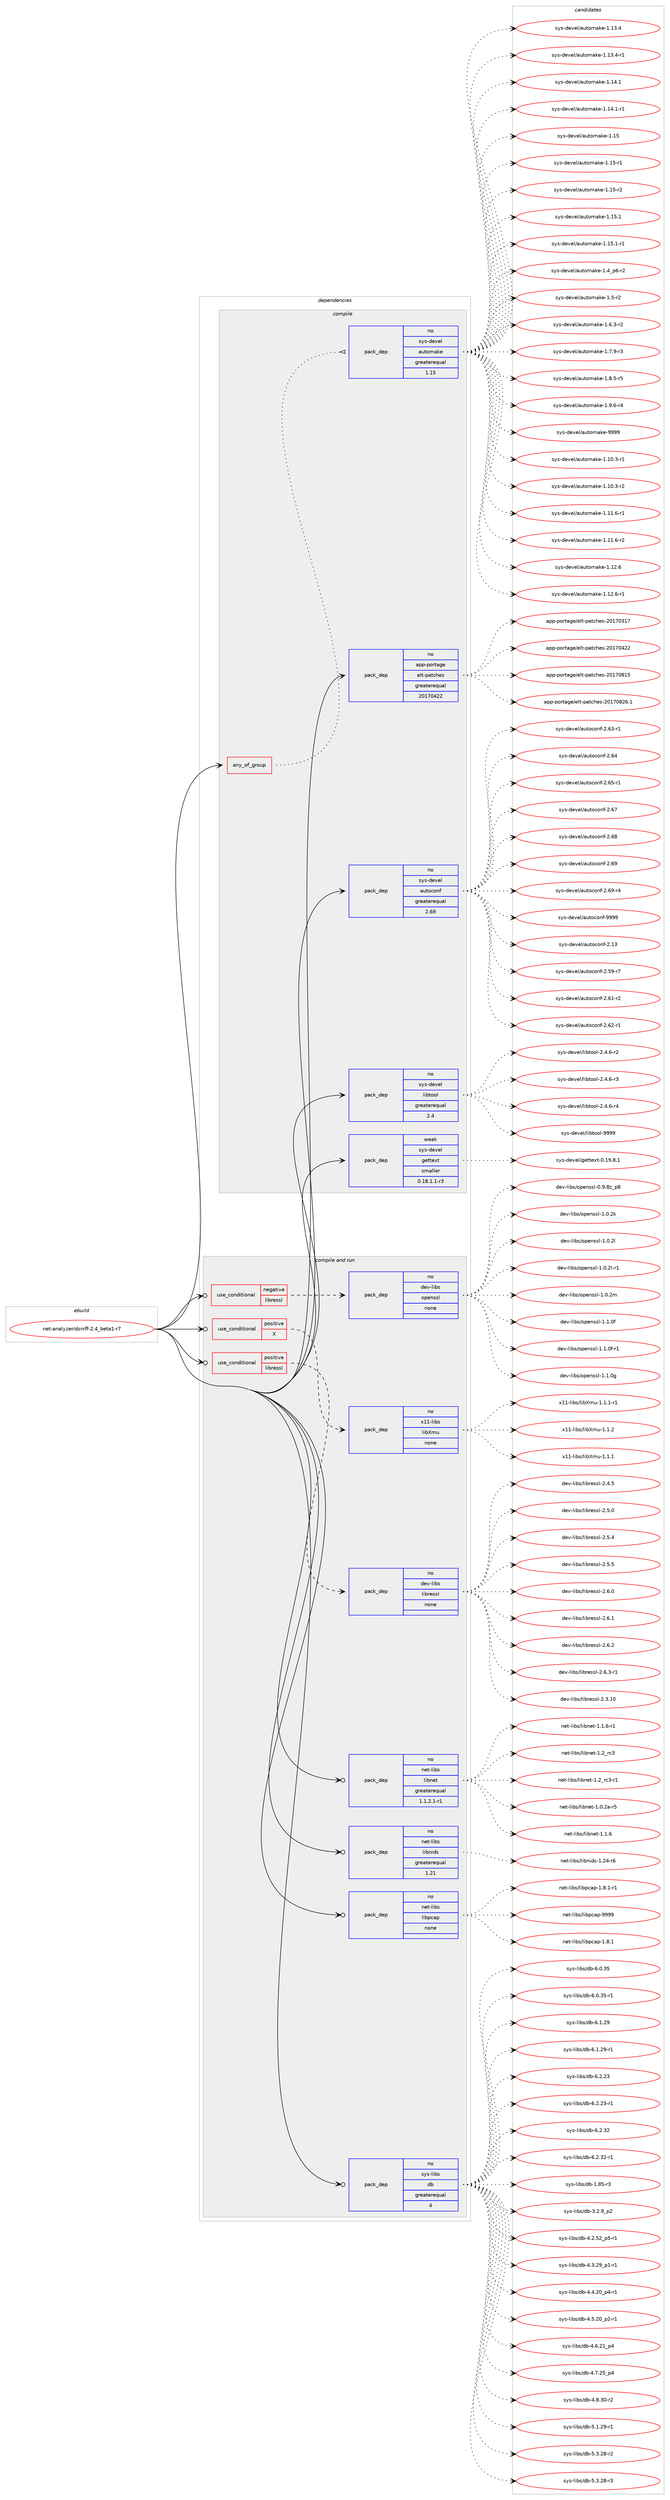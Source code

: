 digraph prolog {

# *************
# Graph options
# *************

newrank=true;
concentrate=true;
compound=true;
graph [rankdir=LR,fontname=Helvetica,fontsize=10,ranksep=1.5];#, ranksep=2.5, nodesep=0.2];
edge  [arrowhead=vee];
node  [fontname=Helvetica,fontsize=10];

# **********
# The ebuild
# **********

subgraph cluster_leftcol {
color=gray;
rank=same;
label=<<i>ebuild</i>>;
id [label="net-analyzer/dsniff-2.4_beta1-r7", color=red, width=4, href="../net-analyzer/dsniff-2.4_beta1-r7.svg"];
}

# ****************
# The dependencies
# ****************

subgraph cluster_midcol {
color=gray;
label=<<i>dependencies</i>>;
subgraph cluster_compile {
fillcolor="#eeeeee";
style=filled;
label=<<i>compile</i>>;
subgraph any6289 {
dependency399036 [label=<<TABLE BORDER="0" CELLBORDER="1" CELLSPACING="0" CELLPADDING="4"><TR><TD CELLPADDING="10">any_of_group</TD></TR></TABLE>>, shape=none, color=red];subgraph pack294093 {
dependency399037 [label=<<TABLE BORDER="0" CELLBORDER="1" CELLSPACING="0" CELLPADDING="4" WIDTH="220"><TR><TD ROWSPAN="6" CELLPADDING="30">pack_dep</TD></TR><TR><TD WIDTH="110">no</TD></TR><TR><TD>sys-devel</TD></TR><TR><TD>automake</TD></TR><TR><TD>greaterequal</TD></TR><TR><TD>1.15</TD></TR></TABLE>>, shape=none, color=blue];
}
dependency399036:e -> dependency399037:w [weight=20,style="dotted",arrowhead="oinv"];
}
id:e -> dependency399036:w [weight=20,style="solid",arrowhead="vee"];
subgraph pack294094 {
dependency399038 [label=<<TABLE BORDER="0" CELLBORDER="1" CELLSPACING="0" CELLPADDING="4" WIDTH="220"><TR><TD ROWSPAN="6" CELLPADDING="30">pack_dep</TD></TR><TR><TD WIDTH="110">no</TD></TR><TR><TD>app-portage</TD></TR><TR><TD>elt-patches</TD></TR><TR><TD>greaterequal</TD></TR><TR><TD>20170422</TD></TR></TABLE>>, shape=none, color=blue];
}
id:e -> dependency399038:w [weight=20,style="solid",arrowhead="vee"];
subgraph pack294095 {
dependency399039 [label=<<TABLE BORDER="0" CELLBORDER="1" CELLSPACING="0" CELLPADDING="4" WIDTH="220"><TR><TD ROWSPAN="6" CELLPADDING="30">pack_dep</TD></TR><TR><TD WIDTH="110">no</TD></TR><TR><TD>sys-devel</TD></TR><TR><TD>autoconf</TD></TR><TR><TD>greaterequal</TD></TR><TR><TD>2.69</TD></TR></TABLE>>, shape=none, color=blue];
}
id:e -> dependency399039:w [weight=20,style="solid",arrowhead="vee"];
subgraph pack294096 {
dependency399040 [label=<<TABLE BORDER="0" CELLBORDER="1" CELLSPACING="0" CELLPADDING="4" WIDTH="220"><TR><TD ROWSPAN="6" CELLPADDING="30">pack_dep</TD></TR><TR><TD WIDTH="110">no</TD></TR><TR><TD>sys-devel</TD></TR><TR><TD>libtool</TD></TR><TR><TD>greaterequal</TD></TR><TR><TD>2.4</TD></TR></TABLE>>, shape=none, color=blue];
}
id:e -> dependency399040:w [weight=20,style="solid",arrowhead="vee"];
subgraph pack294097 {
dependency399041 [label=<<TABLE BORDER="0" CELLBORDER="1" CELLSPACING="0" CELLPADDING="4" WIDTH="220"><TR><TD ROWSPAN="6" CELLPADDING="30">pack_dep</TD></TR><TR><TD WIDTH="110">weak</TD></TR><TR><TD>sys-devel</TD></TR><TR><TD>gettext</TD></TR><TR><TD>smaller</TD></TR><TR><TD>0.18.1.1-r3</TD></TR></TABLE>>, shape=none, color=blue];
}
id:e -> dependency399041:w [weight=20,style="solid",arrowhead="vee"];
}
subgraph cluster_compileandrun {
fillcolor="#eeeeee";
style=filled;
label=<<i>compile and run</i>>;
subgraph cond98470 {
dependency399042 [label=<<TABLE BORDER="0" CELLBORDER="1" CELLSPACING="0" CELLPADDING="4"><TR><TD ROWSPAN="3" CELLPADDING="10">use_conditional</TD></TR><TR><TD>negative</TD></TR><TR><TD>libressl</TD></TR></TABLE>>, shape=none, color=red];
subgraph pack294098 {
dependency399043 [label=<<TABLE BORDER="0" CELLBORDER="1" CELLSPACING="0" CELLPADDING="4" WIDTH="220"><TR><TD ROWSPAN="6" CELLPADDING="30">pack_dep</TD></TR><TR><TD WIDTH="110">no</TD></TR><TR><TD>dev-libs</TD></TR><TR><TD>openssl</TD></TR><TR><TD>none</TD></TR><TR><TD></TD></TR></TABLE>>, shape=none, color=blue];
}
dependency399042:e -> dependency399043:w [weight=20,style="dashed",arrowhead="vee"];
}
id:e -> dependency399042:w [weight=20,style="solid",arrowhead="odotvee"];
subgraph cond98471 {
dependency399044 [label=<<TABLE BORDER="0" CELLBORDER="1" CELLSPACING="0" CELLPADDING="4"><TR><TD ROWSPAN="3" CELLPADDING="10">use_conditional</TD></TR><TR><TD>positive</TD></TR><TR><TD>X</TD></TR></TABLE>>, shape=none, color=red];
subgraph pack294099 {
dependency399045 [label=<<TABLE BORDER="0" CELLBORDER="1" CELLSPACING="0" CELLPADDING="4" WIDTH="220"><TR><TD ROWSPAN="6" CELLPADDING="30">pack_dep</TD></TR><TR><TD WIDTH="110">no</TD></TR><TR><TD>x11-libs</TD></TR><TR><TD>libXmu</TD></TR><TR><TD>none</TD></TR><TR><TD></TD></TR></TABLE>>, shape=none, color=blue];
}
dependency399044:e -> dependency399045:w [weight=20,style="dashed",arrowhead="vee"];
}
id:e -> dependency399044:w [weight=20,style="solid",arrowhead="odotvee"];
subgraph cond98472 {
dependency399046 [label=<<TABLE BORDER="0" CELLBORDER="1" CELLSPACING="0" CELLPADDING="4"><TR><TD ROWSPAN="3" CELLPADDING="10">use_conditional</TD></TR><TR><TD>positive</TD></TR><TR><TD>libressl</TD></TR></TABLE>>, shape=none, color=red];
subgraph pack294100 {
dependency399047 [label=<<TABLE BORDER="0" CELLBORDER="1" CELLSPACING="0" CELLPADDING="4" WIDTH="220"><TR><TD ROWSPAN="6" CELLPADDING="30">pack_dep</TD></TR><TR><TD WIDTH="110">no</TD></TR><TR><TD>dev-libs</TD></TR><TR><TD>libressl</TD></TR><TR><TD>none</TD></TR><TR><TD></TD></TR></TABLE>>, shape=none, color=blue];
}
dependency399046:e -> dependency399047:w [weight=20,style="dashed",arrowhead="vee"];
}
id:e -> dependency399046:w [weight=20,style="solid",arrowhead="odotvee"];
subgraph pack294101 {
dependency399048 [label=<<TABLE BORDER="0" CELLBORDER="1" CELLSPACING="0" CELLPADDING="4" WIDTH="220"><TR><TD ROWSPAN="6" CELLPADDING="30">pack_dep</TD></TR><TR><TD WIDTH="110">no</TD></TR><TR><TD>net-libs</TD></TR><TR><TD>libnet</TD></TR><TR><TD>greaterequal</TD></TR><TR><TD>1.1.2.1-r1</TD></TR></TABLE>>, shape=none, color=blue];
}
id:e -> dependency399048:w [weight=20,style="solid",arrowhead="odotvee"];
subgraph pack294102 {
dependency399049 [label=<<TABLE BORDER="0" CELLBORDER="1" CELLSPACING="0" CELLPADDING="4" WIDTH="220"><TR><TD ROWSPAN="6" CELLPADDING="30">pack_dep</TD></TR><TR><TD WIDTH="110">no</TD></TR><TR><TD>net-libs</TD></TR><TR><TD>libnids</TD></TR><TR><TD>greaterequal</TD></TR><TR><TD>1.21</TD></TR></TABLE>>, shape=none, color=blue];
}
id:e -> dependency399049:w [weight=20,style="solid",arrowhead="odotvee"];
subgraph pack294103 {
dependency399050 [label=<<TABLE BORDER="0" CELLBORDER="1" CELLSPACING="0" CELLPADDING="4" WIDTH="220"><TR><TD ROWSPAN="6" CELLPADDING="30">pack_dep</TD></TR><TR><TD WIDTH="110">no</TD></TR><TR><TD>net-libs</TD></TR><TR><TD>libpcap</TD></TR><TR><TD>none</TD></TR><TR><TD></TD></TR></TABLE>>, shape=none, color=blue];
}
id:e -> dependency399050:w [weight=20,style="solid",arrowhead="odotvee"];
subgraph pack294104 {
dependency399051 [label=<<TABLE BORDER="0" CELLBORDER="1" CELLSPACING="0" CELLPADDING="4" WIDTH="220"><TR><TD ROWSPAN="6" CELLPADDING="30">pack_dep</TD></TR><TR><TD WIDTH="110">no</TD></TR><TR><TD>sys-libs</TD></TR><TR><TD>db</TD></TR><TR><TD>greaterequal</TD></TR><TR><TD>4</TD></TR></TABLE>>, shape=none, color=blue];
}
id:e -> dependency399051:w [weight=20,style="solid",arrowhead="odotvee"];
}
subgraph cluster_run {
fillcolor="#eeeeee";
style=filled;
label=<<i>run</i>>;
}
}

# **************
# The candidates
# **************

subgraph cluster_choices {
rank=same;
color=gray;
label=<<i>candidates</i>>;

subgraph choice294093 {
color=black;
nodesep=1;
choice11512111545100101118101108479711711611110997107101454946494846514511449 [label="sys-devel/automake-1.10.3-r1", color=red, width=4,href="../sys-devel/automake-1.10.3-r1.svg"];
choice11512111545100101118101108479711711611110997107101454946494846514511450 [label="sys-devel/automake-1.10.3-r2", color=red, width=4,href="../sys-devel/automake-1.10.3-r2.svg"];
choice11512111545100101118101108479711711611110997107101454946494946544511449 [label="sys-devel/automake-1.11.6-r1", color=red, width=4,href="../sys-devel/automake-1.11.6-r1.svg"];
choice11512111545100101118101108479711711611110997107101454946494946544511450 [label="sys-devel/automake-1.11.6-r2", color=red, width=4,href="../sys-devel/automake-1.11.6-r2.svg"];
choice1151211154510010111810110847971171161111099710710145494649504654 [label="sys-devel/automake-1.12.6", color=red, width=4,href="../sys-devel/automake-1.12.6.svg"];
choice11512111545100101118101108479711711611110997107101454946495046544511449 [label="sys-devel/automake-1.12.6-r1", color=red, width=4,href="../sys-devel/automake-1.12.6-r1.svg"];
choice1151211154510010111810110847971171161111099710710145494649514652 [label="sys-devel/automake-1.13.4", color=red, width=4,href="../sys-devel/automake-1.13.4.svg"];
choice11512111545100101118101108479711711611110997107101454946495146524511449 [label="sys-devel/automake-1.13.4-r1", color=red, width=4,href="../sys-devel/automake-1.13.4-r1.svg"];
choice1151211154510010111810110847971171161111099710710145494649524649 [label="sys-devel/automake-1.14.1", color=red, width=4,href="../sys-devel/automake-1.14.1.svg"];
choice11512111545100101118101108479711711611110997107101454946495246494511449 [label="sys-devel/automake-1.14.1-r1", color=red, width=4,href="../sys-devel/automake-1.14.1-r1.svg"];
choice115121115451001011181011084797117116111109971071014549464953 [label="sys-devel/automake-1.15", color=red, width=4,href="../sys-devel/automake-1.15.svg"];
choice1151211154510010111810110847971171161111099710710145494649534511449 [label="sys-devel/automake-1.15-r1", color=red, width=4,href="../sys-devel/automake-1.15-r1.svg"];
choice1151211154510010111810110847971171161111099710710145494649534511450 [label="sys-devel/automake-1.15-r2", color=red, width=4,href="../sys-devel/automake-1.15-r2.svg"];
choice1151211154510010111810110847971171161111099710710145494649534649 [label="sys-devel/automake-1.15.1", color=red, width=4,href="../sys-devel/automake-1.15.1.svg"];
choice11512111545100101118101108479711711611110997107101454946495346494511449 [label="sys-devel/automake-1.15.1-r1", color=red, width=4,href="../sys-devel/automake-1.15.1-r1.svg"];
choice115121115451001011181011084797117116111109971071014549465295112544511450 [label="sys-devel/automake-1.4_p6-r2", color=red, width=4,href="../sys-devel/automake-1.4_p6-r2.svg"];
choice11512111545100101118101108479711711611110997107101454946534511450 [label="sys-devel/automake-1.5-r2", color=red, width=4,href="../sys-devel/automake-1.5-r2.svg"];
choice115121115451001011181011084797117116111109971071014549465446514511450 [label="sys-devel/automake-1.6.3-r2", color=red, width=4,href="../sys-devel/automake-1.6.3-r2.svg"];
choice115121115451001011181011084797117116111109971071014549465546574511451 [label="sys-devel/automake-1.7.9-r3", color=red, width=4,href="../sys-devel/automake-1.7.9-r3.svg"];
choice115121115451001011181011084797117116111109971071014549465646534511453 [label="sys-devel/automake-1.8.5-r5", color=red, width=4,href="../sys-devel/automake-1.8.5-r5.svg"];
choice115121115451001011181011084797117116111109971071014549465746544511452 [label="sys-devel/automake-1.9.6-r4", color=red, width=4,href="../sys-devel/automake-1.9.6-r4.svg"];
choice115121115451001011181011084797117116111109971071014557575757 [label="sys-devel/automake-9999", color=red, width=4,href="../sys-devel/automake-9999.svg"];
dependency399037:e -> choice11512111545100101118101108479711711611110997107101454946494846514511449:w [style=dotted,weight="100"];
dependency399037:e -> choice11512111545100101118101108479711711611110997107101454946494846514511450:w [style=dotted,weight="100"];
dependency399037:e -> choice11512111545100101118101108479711711611110997107101454946494946544511449:w [style=dotted,weight="100"];
dependency399037:e -> choice11512111545100101118101108479711711611110997107101454946494946544511450:w [style=dotted,weight="100"];
dependency399037:e -> choice1151211154510010111810110847971171161111099710710145494649504654:w [style=dotted,weight="100"];
dependency399037:e -> choice11512111545100101118101108479711711611110997107101454946495046544511449:w [style=dotted,weight="100"];
dependency399037:e -> choice1151211154510010111810110847971171161111099710710145494649514652:w [style=dotted,weight="100"];
dependency399037:e -> choice11512111545100101118101108479711711611110997107101454946495146524511449:w [style=dotted,weight="100"];
dependency399037:e -> choice1151211154510010111810110847971171161111099710710145494649524649:w [style=dotted,weight="100"];
dependency399037:e -> choice11512111545100101118101108479711711611110997107101454946495246494511449:w [style=dotted,weight="100"];
dependency399037:e -> choice115121115451001011181011084797117116111109971071014549464953:w [style=dotted,weight="100"];
dependency399037:e -> choice1151211154510010111810110847971171161111099710710145494649534511449:w [style=dotted,weight="100"];
dependency399037:e -> choice1151211154510010111810110847971171161111099710710145494649534511450:w [style=dotted,weight="100"];
dependency399037:e -> choice1151211154510010111810110847971171161111099710710145494649534649:w [style=dotted,weight="100"];
dependency399037:e -> choice11512111545100101118101108479711711611110997107101454946495346494511449:w [style=dotted,weight="100"];
dependency399037:e -> choice115121115451001011181011084797117116111109971071014549465295112544511450:w [style=dotted,weight="100"];
dependency399037:e -> choice11512111545100101118101108479711711611110997107101454946534511450:w [style=dotted,weight="100"];
dependency399037:e -> choice115121115451001011181011084797117116111109971071014549465446514511450:w [style=dotted,weight="100"];
dependency399037:e -> choice115121115451001011181011084797117116111109971071014549465546574511451:w [style=dotted,weight="100"];
dependency399037:e -> choice115121115451001011181011084797117116111109971071014549465646534511453:w [style=dotted,weight="100"];
dependency399037:e -> choice115121115451001011181011084797117116111109971071014549465746544511452:w [style=dotted,weight="100"];
dependency399037:e -> choice115121115451001011181011084797117116111109971071014557575757:w [style=dotted,weight="100"];
}
subgraph choice294094 {
color=black;
nodesep=1;
choice97112112451121111141169710310147101108116451129711699104101115455048495548514955 [label="app-portage/elt-patches-20170317", color=red, width=4,href="../app-portage/elt-patches-20170317.svg"];
choice97112112451121111141169710310147101108116451129711699104101115455048495548525050 [label="app-portage/elt-patches-20170422", color=red, width=4,href="../app-portage/elt-patches-20170422.svg"];
choice97112112451121111141169710310147101108116451129711699104101115455048495548564953 [label="app-portage/elt-patches-20170815", color=red, width=4,href="../app-portage/elt-patches-20170815.svg"];
choice971121124511211111411697103101471011081164511297116991041011154550484955485650544649 [label="app-portage/elt-patches-20170826.1", color=red, width=4,href="../app-portage/elt-patches-20170826.1.svg"];
dependency399038:e -> choice97112112451121111141169710310147101108116451129711699104101115455048495548514955:w [style=dotted,weight="100"];
dependency399038:e -> choice97112112451121111141169710310147101108116451129711699104101115455048495548525050:w [style=dotted,weight="100"];
dependency399038:e -> choice97112112451121111141169710310147101108116451129711699104101115455048495548564953:w [style=dotted,weight="100"];
dependency399038:e -> choice971121124511211111411697103101471011081164511297116991041011154550484955485650544649:w [style=dotted,weight="100"];
}
subgraph choice294095 {
color=black;
nodesep=1;
choice115121115451001011181011084797117116111991111101024550464951 [label="sys-devel/autoconf-2.13", color=red, width=4,href="../sys-devel/autoconf-2.13.svg"];
choice1151211154510010111810110847971171161119911111010245504653574511455 [label="sys-devel/autoconf-2.59-r7", color=red, width=4,href="../sys-devel/autoconf-2.59-r7.svg"];
choice1151211154510010111810110847971171161119911111010245504654494511450 [label="sys-devel/autoconf-2.61-r2", color=red, width=4,href="../sys-devel/autoconf-2.61-r2.svg"];
choice1151211154510010111810110847971171161119911111010245504654504511449 [label="sys-devel/autoconf-2.62-r1", color=red, width=4,href="../sys-devel/autoconf-2.62-r1.svg"];
choice1151211154510010111810110847971171161119911111010245504654514511449 [label="sys-devel/autoconf-2.63-r1", color=red, width=4,href="../sys-devel/autoconf-2.63-r1.svg"];
choice115121115451001011181011084797117116111991111101024550465452 [label="sys-devel/autoconf-2.64", color=red, width=4,href="../sys-devel/autoconf-2.64.svg"];
choice1151211154510010111810110847971171161119911111010245504654534511449 [label="sys-devel/autoconf-2.65-r1", color=red, width=4,href="../sys-devel/autoconf-2.65-r1.svg"];
choice115121115451001011181011084797117116111991111101024550465455 [label="sys-devel/autoconf-2.67", color=red, width=4,href="../sys-devel/autoconf-2.67.svg"];
choice115121115451001011181011084797117116111991111101024550465456 [label="sys-devel/autoconf-2.68", color=red, width=4,href="../sys-devel/autoconf-2.68.svg"];
choice115121115451001011181011084797117116111991111101024550465457 [label="sys-devel/autoconf-2.69", color=red, width=4,href="../sys-devel/autoconf-2.69.svg"];
choice1151211154510010111810110847971171161119911111010245504654574511452 [label="sys-devel/autoconf-2.69-r4", color=red, width=4,href="../sys-devel/autoconf-2.69-r4.svg"];
choice115121115451001011181011084797117116111991111101024557575757 [label="sys-devel/autoconf-9999", color=red, width=4,href="../sys-devel/autoconf-9999.svg"];
dependency399039:e -> choice115121115451001011181011084797117116111991111101024550464951:w [style=dotted,weight="100"];
dependency399039:e -> choice1151211154510010111810110847971171161119911111010245504653574511455:w [style=dotted,weight="100"];
dependency399039:e -> choice1151211154510010111810110847971171161119911111010245504654494511450:w [style=dotted,weight="100"];
dependency399039:e -> choice1151211154510010111810110847971171161119911111010245504654504511449:w [style=dotted,weight="100"];
dependency399039:e -> choice1151211154510010111810110847971171161119911111010245504654514511449:w [style=dotted,weight="100"];
dependency399039:e -> choice115121115451001011181011084797117116111991111101024550465452:w [style=dotted,weight="100"];
dependency399039:e -> choice1151211154510010111810110847971171161119911111010245504654534511449:w [style=dotted,weight="100"];
dependency399039:e -> choice115121115451001011181011084797117116111991111101024550465455:w [style=dotted,weight="100"];
dependency399039:e -> choice115121115451001011181011084797117116111991111101024550465456:w [style=dotted,weight="100"];
dependency399039:e -> choice115121115451001011181011084797117116111991111101024550465457:w [style=dotted,weight="100"];
dependency399039:e -> choice1151211154510010111810110847971171161119911111010245504654574511452:w [style=dotted,weight="100"];
dependency399039:e -> choice115121115451001011181011084797117116111991111101024557575757:w [style=dotted,weight="100"];
}
subgraph choice294096 {
color=black;
nodesep=1;
choice1151211154510010111810110847108105981161111111084550465246544511450 [label="sys-devel/libtool-2.4.6-r2", color=red, width=4,href="../sys-devel/libtool-2.4.6-r2.svg"];
choice1151211154510010111810110847108105981161111111084550465246544511451 [label="sys-devel/libtool-2.4.6-r3", color=red, width=4,href="../sys-devel/libtool-2.4.6-r3.svg"];
choice1151211154510010111810110847108105981161111111084550465246544511452 [label="sys-devel/libtool-2.4.6-r4", color=red, width=4,href="../sys-devel/libtool-2.4.6-r4.svg"];
choice1151211154510010111810110847108105981161111111084557575757 [label="sys-devel/libtool-9999", color=red, width=4,href="../sys-devel/libtool-9999.svg"];
dependency399040:e -> choice1151211154510010111810110847108105981161111111084550465246544511450:w [style=dotted,weight="100"];
dependency399040:e -> choice1151211154510010111810110847108105981161111111084550465246544511451:w [style=dotted,weight="100"];
dependency399040:e -> choice1151211154510010111810110847108105981161111111084550465246544511452:w [style=dotted,weight="100"];
dependency399040:e -> choice1151211154510010111810110847108105981161111111084557575757:w [style=dotted,weight="100"];
}
subgraph choice294097 {
color=black;
nodesep=1;
choice1151211154510010111810110847103101116116101120116454846495746564649 [label="sys-devel/gettext-0.19.8.1", color=red, width=4,href="../sys-devel/gettext-0.19.8.1.svg"];
dependency399041:e -> choice1151211154510010111810110847103101116116101120116454846495746564649:w [style=dotted,weight="100"];
}
subgraph choice294098 {
color=black;
nodesep=1;
choice1001011184510810598115471111121011101151151084548465746561229511256 [label="dev-libs/openssl-0.9.8z_p8", color=red, width=4,href="../dev-libs/openssl-0.9.8z_p8.svg"];
choice100101118451081059811547111112101110115115108454946484650107 [label="dev-libs/openssl-1.0.2k", color=red, width=4,href="../dev-libs/openssl-1.0.2k.svg"];
choice100101118451081059811547111112101110115115108454946484650108 [label="dev-libs/openssl-1.0.2l", color=red, width=4,href="../dev-libs/openssl-1.0.2l.svg"];
choice1001011184510810598115471111121011101151151084549464846501084511449 [label="dev-libs/openssl-1.0.2l-r1", color=red, width=4,href="../dev-libs/openssl-1.0.2l-r1.svg"];
choice100101118451081059811547111112101110115115108454946484650109 [label="dev-libs/openssl-1.0.2m", color=red, width=4,href="../dev-libs/openssl-1.0.2m.svg"];
choice100101118451081059811547111112101110115115108454946494648102 [label="dev-libs/openssl-1.1.0f", color=red, width=4,href="../dev-libs/openssl-1.1.0f.svg"];
choice1001011184510810598115471111121011101151151084549464946481024511449 [label="dev-libs/openssl-1.1.0f-r1", color=red, width=4,href="../dev-libs/openssl-1.1.0f-r1.svg"];
choice100101118451081059811547111112101110115115108454946494648103 [label="dev-libs/openssl-1.1.0g", color=red, width=4,href="../dev-libs/openssl-1.1.0g.svg"];
dependency399043:e -> choice1001011184510810598115471111121011101151151084548465746561229511256:w [style=dotted,weight="100"];
dependency399043:e -> choice100101118451081059811547111112101110115115108454946484650107:w [style=dotted,weight="100"];
dependency399043:e -> choice100101118451081059811547111112101110115115108454946484650108:w [style=dotted,weight="100"];
dependency399043:e -> choice1001011184510810598115471111121011101151151084549464846501084511449:w [style=dotted,weight="100"];
dependency399043:e -> choice100101118451081059811547111112101110115115108454946484650109:w [style=dotted,weight="100"];
dependency399043:e -> choice100101118451081059811547111112101110115115108454946494648102:w [style=dotted,weight="100"];
dependency399043:e -> choice1001011184510810598115471111121011101151151084549464946481024511449:w [style=dotted,weight="100"];
dependency399043:e -> choice100101118451081059811547111112101110115115108454946494648103:w [style=dotted,weight="100"];
}
subgraph choice294099 {
color=black;
nodesep=1;
choice12049494510810598115471081059888109117454946494649 [label="x11-libs/libXmu-1.1.1", color=red, width=4,href="../x11-libs/libXmu-1.1.1.svg"];
choice120494945108105981154710810598881091174549464946494511449 [label="x11-libs/libXmu-1.1.1-r1", color=red, width=4,href="../x11-libs/libXmu-1.1.1-r1.svg"];
choice12049494510810598115471081059888109117454946494650 [label="x11-libs/libXmu-1.1.2", color=red, width=4,href="../x11-libs/libXmu-1.1.2.svg"];
dependency399045:e -> choice12049494510810598115471081059888109117454946494649:w [style=dotted,weight="100"];
dependency399045:e -> choice120494945108105981154710810598881091174549464946494511449:w [style=dotted,weight="100"];
dependency399045:e -> choice12049494510810598115471081059888109117454946494650:w [style=dotted,weight="100"];
}
subgraph choice294100 {
color=black;
nodesep=1;
choice1001011184510810598115471081059811410111511510845504651464948 [label="dev-libs/libressl-2.3.10", color=red, width=4,href="../dev-libs/libressl-2.3.10.svg"];
choice10010111845108105981154710810598114101115115108455046524653 [label="dev-libs/libressl-2.4.5", color=red, width=4,href="../dev-libs/libressl-2.4.5.svg"];
choice10010111845108105981154710810598114101115115108455046534648 [label="dev-libs/libressl-2.5.0", color=red, width=4,href="../dev-libs/libressl-2.5.0.svg"];
choice10010111845108105981154710810598114101115115108455046534652 [label="dev-libs/libressl-2.5.4", color=red, width=4,href="../dev-libs/libressl-2.5.4.svg"];
choice10010111845108105981154710810598114101115115108455046534653 [label="dev-libs/libressl-2.5.5", color=red, width=4,href="../dev-libs/libressl-2.5.5.svg"];
choice10010111845108105981154710810598114101115115108455046544648 [label="dev-libs/libressl-2.6.0", color=red, width=4,href="../dev-libs/libressl-2.6.0.svg"];
choice10010111845108105981154710810598114101115115108455046544649 [label="dev-libs/libressl-2.6.1", color=red, width=4,href="../dev-libs/libressl-2.6.1.svg"];
choice10010111845108105981154710810598114101115115108455046544650 [label="dev-libs/libressl-2.6.2", color=red, width=4,href="../dev-libs/libressl-2.6.2.svg"];
choice100101118451081059811547108105981141011151151084550465446514511449 [label="dev-libs/libressl-2.6.3-r1", color=red, width=4,href="../dev-libs/libressl-2.6.3-r1.svg"];
dependency399047:e -> choice1001011184510810598115471081059811410111511510845504651464948:w [style=dotted,weight="100"];
dependency399047:e -> choice10010111845108105981154710810598114101115115108455046524653:w [style=dotted,weight="100"];
dependency399047:e -> choice10010111845108105981154710810598114101115115108455046534648:w [style=dotted,weight="100"];
dependency399047:e -> choice10010111845108105981154710810598114101115115108455046534652:w [style=dotted,weight="100"];
dependency399047:e -> choice10010111845108105981154710810598114101115115108455046534653:w [style=dotted,weight="100"];
dependency399047:e -> choice10010111845108105981154710810598114101115115108455046544648:w [style=dotted,weight="100"];
dependency399047:e -> choice10010111845108105981154710810598114101115115108455046544649:w [style=dotted,weight="100"];
dependency399047:e -> choice10010111845108105981154710810598114101115115108455046544650:w [style=dotted,weight="100"];
dependency399047:e -> choice100101118451081059811547108105981141011151151084550465446514511449:w [style=dotted,weight="100"];
}
subgraph choice294101 {
color=black;
nodesep=1;
choice11010111645108105981154710810598110101116454946484650974511453 [label="net-libs/libnet-1.0.2a-r5", color=red, width=4,href="../net-libs/libnet-1.0.2a-r5.svg"];
choice11010111645108105981154710810598110101116454946494654 [label="net-libs/libnet-1.1.6", color=red, width=4,href="../net-libs/libnet-1.1.6.svg"];
choice110101116451081059811547108105981101011164549464946544511449 [label="net-libs/libnet-1.1.6-r1", color=red, width=4,href="../net-libs/libnet-1.1.6-r1.svg"];
choice1101011164510810598115471081059811010111645494650951149951 [label="net-libs/libnet-1.2_rc3", color=red, width=4,href="../net-libs/libnet-1.2_rc3.svg"];
choice11010111645108105981154710810598110101116454946509511499514511449 [label="net-libs/libnet-1.2_rc3-r1", color=red, width=4,href="../net-libs/libnet-1.2_rc3-r1.svg"];
dependency399048:e -> choice11010111645108105981154710810598110101116454946484650974511453:w [style=dotted,weight="100"];
dependency399048:e -> choice11010111645108105981154710810598110101116454946494654:w [style=dotted,weight="100"];
dependency399048:e -> choice110101116451081059811547108105981101011164549464946544511449:w [style=dotted,weight="100"];
dependency399048:e -> choice1101011164510810598115471081059811010111645494650951149951:w [style=dotted,weight="100"];
dependency399048:e -> choice11010111645108105981154710810598110101116454946509511499514511449:w [style=dotted,weight="100"];
}
subgraph choice294102 {
color=black;
nodesep=1;
choice1101011164510810598115471081059811010510011545494650524511454 [label="net-libs/libnids-1.24-r6", color=red, width=4,href="../net-libs/libnids-1.24-r6.svg"];
dependency399049:e -> choice1101011164510810598115471081059811010510011545494650524511454:w [style=dotted,weight="100"];
}
subgraph choice294103 {
color=black;
nodesep=1;
choice110101116451081059811547108105981129997112454946564649 [label="net-libs/libpcap-1.8.1", color=red, width=4,href="../net-libs/libpcap-1.8.1.svg"];
choice1101011164510810598115471081059811299971124549465646494511449 [label="net-libs/libpcap-1.8.1-r1", color=red, width=4,href="../net-libs/libpcap-1.8.1-r1.svg"];
choice1101011164510810598115471081059811299971124557575757 [label="net-libs/libpcap-9999", color=red, width=4,href="../net-libs/libpcap-9999.svg"];
dependency399050:e -> choice110101116451081059811547108105981129997112454946564649:w [style=dotted,weight="100"];
dependency399050:e -> choice1101011164510810598115471081059811299971124549465646494511449:w [style=dotted,weight="100"];
dependency399050:e -> choice1101011164510810598115471081059811299971124557575757:w [style=dotted,weight="100"];
}
subgraph choice294104 {
color=black;
nodesep=1;
choice1151211154510810598115471009845494656534511451 [label="sys-libs/db-1.85-r3", color=red, width=4,href="../sys-libs/db-1.85-r3.svg"];
choice115121115451081059811547100984551465046579511250 [label="sys-libs/db-3.2.9_p2", color=red, width=4,href="../sys-libs/db-3.2.9_p2.svg"];
choice115121115451081059811547100984552465046535095112534511449 [label="sys-libs/db-4.2.52_p5-r1", color=red, width=4,href="../sys-libs/db-4.2.52_p5-r1.svg"];
choice115121115451081059811547100984552465146505795112494511449 [label="sys-libs/db-4.3.29_p1-r1", color=red, width=4,href="../sys-libs/db-4.3.29_p1-r1.svg"];
choice115121115451081059811547100984552465246504895112524511449 [label="sys-libs/db-4.4.20_p4-r1", color=red, width=4,href="../sys-libs/db-4.4.20_p4-r1.svg"];
choice115121115451081059811547100984552465346504895112504511449 [label="sys-libs/db-4.5.20_p2-r1", color=red, width=4,href="../sys-libs/db-4.5.20_p2-r1.svg"];
choice11512111545108105981154710098455246544650499511252 [label="sys-libs/db-4.6.21_p4", color=red, width=4,href="../sys-libs/db-4.6.21_p4.svg"];
choice11512111545108105981154710098455246554650539511252 [label="sys-libs/db-4.7.25_p4", color=red, width=4,href="../sys-libs/db-4.7.25_p4.svg"];
choice11512111545108105981154710098455246564651484511450 [label="sys-libs/db-4.8.30-r2", color=red, width=4,href="../sys-libs/db-4.8.30-r2.svg"];
choice11512111545108105981154710098455346494650574511449 [label="sys-libs/db-5.1.29-r1", color=red, width=4,href="../sys-libs/db-5.1.29-r1.svg"];
choice11512111545108105981154710098455346514650564511450 [label="sys-libs/db-5.3.28-r2", color=red, width=4,href="../sys-libs/db-5.3.28-r2.svg"];
choice11512111545108105981154710098455346514650564511451 [label="sys-libs/db-5.3.28-r3", color=red, width=4,href="../sys-libs/db-5.3.28-r3.svg"];
choice1151211154510810598115471009845544648465153 [label="sys-libs/db-6.0.35", color=red, width=4,href="../sys-libs/db-6.0.35.svg"];
choice11512111545108105981154710098455446484651534511449 [label="sys-libs/db-6.0.35-r1", color=red, width=4,href="../sys-libs/db-6.0.35-r1.svg"];
choice1151211154510810598115471009845544649465057 [label="sys-libs/db-6.1.29", color=red, width=4,href="../sys-libs/db-6.1.29.svg"];
choice11512111545108105981154710098455446494650574511449 [label="sys-libs/db-6.1.29-r1", color=red, width=4,href="../sys-libs/db-6.1.29-r1.svg"];
choice1151211154510810598115471009845544650465051 [label="sys-libs/db-6.2.23", color=red, width=4,href="../sys-libs/db-6.2.23.svg"];
choice11512111545108105981154710098455446504650514511449 [label="sys-libs/db-6.2.23-r1", color=red, width=4,href="../sys-libs/db-6.2.23-r1.svg"];
choice1151211154510810598115471009845544650465150 [label="sys-libs/db-6.2.32", color=red, width=4,href="../sys-libs/db-6.2.32.svg"];
choice11512111545108105981154710098455446504651504511449 [label="sys-libs/db-6.2.32-r1", color=red, width=4,href="../sys-libs/db-6.2.32-r1.svg"];
dependency399051:e -> choice1151211154510810598115471009845494656534511451:w [style=dotted,weight="100"];
dependency399051:e -> choice115121115451081059811547100984551465046579511250:w [style=dotted,weight="100"];
dependency399051:e -> choice115121115451081059811547100984552465046535095112534511449:w [style=dotted,weight="100"];
dependency399051:e -> choice115121115451081059811547100984552465146505795112494511449:w [style=dotted,weight="100"];
dependency399051:e -> choice115121115451081059811547100984552465246504895112524511449:w [style=dotted,weight="100"];
dependency399051:e -> choice115121115451081059811547100984552465346504895112504511449:w [style=dotted,weight="100"];
dependency399051:e -> choice11512111545108105981154710098455246544650499511252:w [style=dotted,weight="100"];
dependency399051:e -> choice11512111545108105981154710098455246554650539511252:w [style=dotted,weight="100"];
dependency399051:e -> choice11512111545108105981154710098455246564651484511450:w [style=dotted,weight="100"];
dependency399051:e -> choice11512111545108105981154710098455346494650574511449:w [style=dotted,weight="100"];
dependency399051:e -> choice11512111545108105981154710098455346514650564511450:w [style=dotted,weight="100"];
dependency399051:e -> choice11512111545108105981154710098455346514650564511451:w [style=dotted,weight="100"];
dependency399051:e -> choice1151211154510810598115471009845544648465153:w [style=dotted,weight="100"];
dependency399051:e -> choice11512111545108105981154710098455446484651534511449:w [style=dotted,weight="100"];
dependency399051:e -> choice1151211154510810598115471009845544649465057:w [style=dotted,weight="100"];
dependency399051:e -> choice11512111545108105981154710098455446494650574511449:w [style=dotted,weight="100"];
dependency399051:e -> choice1151211154510810598115471009845544650465051:w [style=dotted,weight="100"];
dependency399051:e -> choice11512111545108105981154710098455446504650514511449:w [style=dotted,weight="100"];
dependency399051:e -> choice1151211154510810598115471009845544650465150:w [style=dotted,weight="100"];
dependency399051:e -> choice11512111545108105981154710098455446504651504511449:w [style=dotted,weight="100"];
}
}

}
